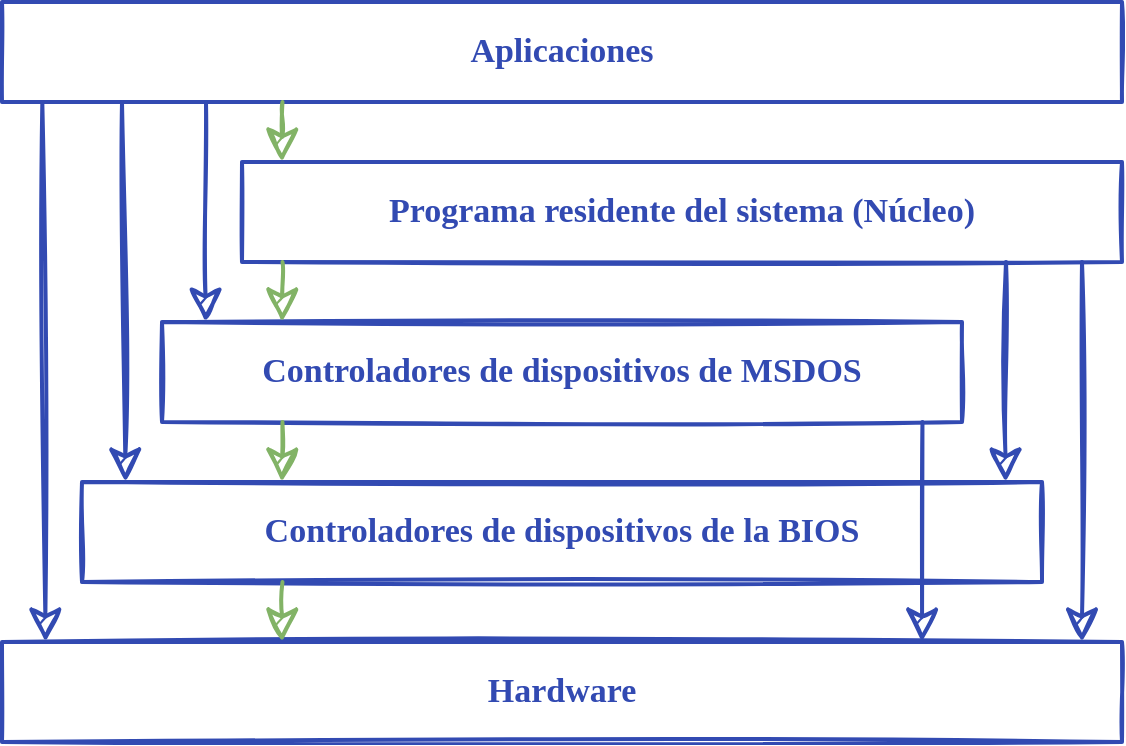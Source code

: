 <mxfile version="15.1.4" type="google"><diagram id="akEowiJKr_ScigKzrRVM" name="Page-1"><mxGraphModel dx="-189" dy="578" grid="1" gridSize="10" guides="1" tooltips="1" connect="1" arrows="1" fold="1" page="1" pageScale="1" pageWidth="689" pageHeight="517" math="0" shadow="0"><root><mxCell id="0"/><mxCell id="1" parent="0"/><mxCell id="-pet36EsuUMPWjCT5Itz-69" value="Hardware" style="rounded=0;shadow=0;sketch=1;strokeWidth=2;fillColor=none;fontFamily=Ink Free;fontSize=17;spacing=20;strokeColor=#324AB2;fontColor=#324AB2;fontStyle=1;spacingBottom=5;fontSource=https%3A%2F%2Full-esit-sistemas-operativos.github.io%2Fssoo-apuntes%2Ffonts%2FInkFree.woff;" parent="1" vertex="1"><mxGeometry x="1480" y="880" width="560" height="50" as="geometry"/></mxCell><mxCell id="-pet36EsuUMPWjCT5Itz-79" value="Aplicaciones" style="rounded=0;shadow=0;sketch=1;strokeWidth=2;fillColor=none;fontFamily=Ink Free;fontSize=17;spacing=20;strokeColor=#324AB2;fontColor=#324AB2;fontStyle=1;spacingBottom=5;fontSource=https%3A%2F%2Full-esit-sistemas-operativos.github.io%2Fssoo-apuntes%2Ffonts%2FInkFree.woff;" parent="1" vertex="1"><mxGeometry x="1480" y="560" width="560" height="50" as="geometry"/></mxCell><mxCell id="0GxDZk1ssScxZlCH7Uhr-1" value="Programa residente del sistema (Núcleo)" style="rounded=0;shadow=0;sketch=1;strokeWidth=2;fillColor=none;fontFamily=Ink Free;fontSize=17;spacing=20;strokeColor=#324AB2;fontColor=#324AB2;fontStyle=1;spacingBottom=5;fontSource=https%3A%2F%2Full-esit-sistemas-operativos.github.io%2Fssoo-apuntes%2Ffonts%2FInkFree.woff;" vertex="1" parent="1"><mxGeometry x="1600" y="640" width="440" height="50" as="geometry"/></mxCell><mxCell id="0GxDZk1ssScxZlCH7Uhr-2" value="Controladores de dispositivos de MSDOS" style="rounded=0;shadow=0;sketch=1;strokeWidth=2;fillColor=none;fontFamily=Ink Free;fontSize=17;spacing=20;strokeColor=#324AB2;fontColor=#324AB2;fontStyle=1;spacingBottom=5;fontSource=https%3A%2F%2Full-esit-sistemas-operativos.github.io%2Fssoo-apuntes%2Ffonts%2FInkFree.woff;" vertex="1" parent="1"><mxGeometry x="1560" y="720" width="400" height="50" as="geometry"/></mxCell><mxCell id="0GxDZk1ssScxZlCH7Uhr-3" value="Controladores de dispositivos de la BIOS" style="rounded=0;shadow=0;sketch=1;strokeWidth=2;fillColor=none;fontFamily=Ink Free;fontSize=17;spacing=20;strokeColor=#324AB2;fontColor=#324AB2;fontStyle=1;spacingBottom=5;fontSource=https%3A%2F%2Full-esit-sistemas-operativos.github.io%2Fssoo-apuntes%2Ffonts%2FInkFree.woff;" vertex="1" parent="1"><mxGeometry x="1520" y="800" width="480" height="50" as="geometry"/></mxCell><mxCell id="0GxDZk1ssScxZlCH7Uhr-4" value="" style="endArrow=classic;strokeWidth=2;fontFamily=Ink Free;fontSize=17;sketch=1;endSize=12;rounded=0;endFill=1;startSize=12;startArrow=none;startFill=0;strokeColor=#324AB2;fontColor=#324AB2;fontSource=https%3A%2F%2Full-esit-sistemas-operativos.github.io%2Fssoo-apuntes%2Ffonts%2FInkFree.woff;fontStyle=1;spacingBottom=5;" edge="1" parent="1"><mxGeometry width="50" height="50" relative="1" as="geometry"><mxPoint x="2020" y="690" as="sourcePoint"/><mxPoint x="2020" y="880" as="targetPoint"/></mxGeometry></mxCell><mxCell id="0GxDZk1ssScxZlCH7Uhr-5" value="" style="endArrow=classic;strokeWidth=2;fontFamily=Ink Free;fontSize=17;sketch=1;endSize=12;rounded=0;endFill=1;startSize=12;startArrow=none;startFill=0;strokeColor=#324AB2;fontColor=#324AB2;fontSource=https%3A%2F%2Full-esit-sistemas-operativos.github.io%2Fssoo-apuntes%2Ffonts%2FInkFree.woff;fontStyle=1;spacingBottom=5;" edge="1" parent="1"><mxGeometry width="50" height="50" relative="1" as="geometry"><mxPoint x="1982" y="690" as="sourcePoint"/><mxPoint x="1981.76" y="800" as="targetPoint"/></mxGeometry></mxCell><mxCell id="0GxDZk1ssScxZlCH7Uhr-6" value="" style="endArrow=classic;strokeWidth=2;fontFamily=Ink Free;fontSize=17;sketch=1;endSize=12;rounded=0;endFill=1;startSize=12;startArrow=none;startFill=0;strokeColor=#324AB2;fontColor=#324AB2;fontSource=https%3A%2F%2Full-esit-sistemas-operativos.github.io%2Fssoo-apuntes%2Ffonts%2FInkFree.woff;fontStyle=1;spacingBottom=5;exitX=0.036;exitY=1;exitDx=0;exitDy=0;exitPerimeter=0;" edge="1" parent="1" source="-pet36EsuUMPWjCT5Itz-79"><mxGeometry width="50" height="50" relative="1" as="geometry"><mxPoint x="1502" y="660" as="sourcePoint"/><mxPoint x="1501.76" y="880" as="targetPoint"/></mxGeometry></mxCell><mxCell id="0GxDZk1ssScxZlCH7Uhr-7" value="" style="endArrow=classic;strokeWidth=2;fontFamily=Ink Free;fontSize=17;sketch=1;endSize=12;rounded=0;endFill=1;startSize=12;startArrow=none;startFill=0;strokeColor=#324AB2;fontColor=#324AB2;exitX=0.966;exitY=1;exitDx=0;exitDy=0;fontSource=https%3A%2F%2Full-esit-sistemas-operativos.github.io%2Fssoo-apuntes%2Ffonts%2FInkFree.woff;fontStyle=1;spacingBottom=5;exitPerimeter=0;" edge="1" parent="1"><mxGeometry width="50" height="50" relative="1" as="geometry"><mxPoint x="1540.0" y="610" as="sourcePoint"/><mxPoint x="1541.76" y="800" as="targetPoint"/></mxGeometry></mxCell><mxCell id="0GxDZk1ssScxZlCH7Uhr-8" value="" style="endArrow=classic;strokeWidth=2;fontFamily=Ink Free;fontSize=17;sketch=1;endSize=12;rounded=0;endFill=1;startSize=12;startArrow=none;startFill=0;strokeColor=#324AB2;fontColor=#324AB2;fontSource=https%3A%2F%2Full-esit-sistemas-operativos.github.io%2Fssoo-apuntes%2Ffonts%2FInkFree.woff;fontStyle=1;spacingBottom=5;" edge="1" parent="1"><mxGeometry width="50" height="50" relative="1" as="geometry"><mxPoint x="1582" y="610" as="sourcePoint"/><mxPoint x="1581.76" y="720" as="targetPoint"/></mxGeometry></mxCell><mxCell id="0GxDZk1ssScxZlCH7Uhr-9" value="" style="endArrow=classic;strokeWidth=2;fontFamily=Ink Free;fontSize=17;sketch=1;endSize=12;rounded=0;endFill=1;startSize=12;startArrow=none;startFill=0;strokeColor=#324AB2;fontColor=#324AB2;fontSource=https%3A%2F%2Full-esit-sistemas-operativos.github.io%2Fssoo-apuntes%2Ffonts%2FInkFree.woff;fontStyle=1;spacingBottom=5;" edge="1" parent="1"><mxGeometry width="50" height="50" relative="1" as="geometry"><mxPoint x="1940.24" y="770" as="sourcePoint"/><mxPoint x="1940.0" y="880" as="targetPoint"/></mxGeometry></mxCell><mxCell id="0GxDZk1ssScxZlCH7Uhr-10" value="" style="endArrow=classic;strokeWidth=2;fontFamily=Ink Free;fontSize=17;sketch=1;endSize=12;rounded=0;endFill=1;startSize=12;startArrow=none;startFill=0;strokeColor=#82b366;fontColor=#324AB2;fontSource=https%3A%2F%2Full-esit-sistemas-operativos.github.io%2Fssoo-apuntes%2Ffonts%2FInkFree.woff;fontStyle=1;spacingBottom=5;fillColor=#d5e8d4;" edge="1" parent="1"><mxGeometry width="50" height="50" relative="1" as="geometry"><mxPoint x="1620.24" y="610" as="sourcePoint"/><mxPoint x="1620" y="640" as="targetPoint"/></mxGeometry></mxCell><mxCell id="0GxDZk1ssScxZlCH7Uhr-11" value="" style="endArrow=classic;strokeWidth=2;fontFamily=Ink Free;fontSize=17;sketch=1;endSize=12;rounded=0;endFill=1;startSize=12;startArrow=none;startFill=0;strokeColor=#82b366;fontColor=#324AB2;fontSource=https%3A%2F%2Full-esit-sistemas-operativos.github.io%2Fssoo-apuntes%2Ffonts%2FInkFree.woff;fontStyle=1;spacingBottom=5;fillColor=#d5e8d4;" edge="1" parent="1"><mxGeometry width="50" height="50" relative="1" as="geometry"><mxPoint x="1620.24" y="690" as="sourcePoint"/><mxPoint x="1620" y="720" as="targetPoint"/></mxGeometry></mxCell><mxCell id="0GxDZk1ssScxZlCH7Uhr-12" value="" style="endArrow=classic;strokeWidth=2;fontFamily=Ink Free;fontSize=17;sketch=1;endSize=12;rounded=0;endFill=1;startSize=12;startArrow=none;startFill=0;strokeColor=#82b366;fontColor=#324AB2;fontSource=https%3A%2F%2Full-esit-sistemas-operativos.github.io%2Fssoo-apuntes%2Ffonts%2FInkFree.woff;fontStyle=1;spacingBottom=5;fillColor=#d5e8d4;" edge="1" parent="1"><mxGeometry width="50" height="50" relative="1" as="geometry"><mxPoint x="1620.24" y="770" as="sourcePoint"/><mxPoint x="1620" y="800" as="targetPoint"/></mxGeometry></mxCell><mxCell id="0GxDZk1ssScxZlCH7Uhr-13" value="" style="endArrow=classic;strokeWidth=2;fontFamily=Ink Free;fontSize=17;sketch=1;endSize=12;rounded=0;endFill=1;startSize=12;startArrow=none;startFill=0;strokeColor=#82b366;fontColor=#324AB2;fontSource=https%3A%2F%2Full-esit-sistemas-operativos.github.io%2Fssoo-apuntes%2Ffonts%2FInkFree.woff;fontStyle=1;spacingBottom=5;fillColor=#d5e8d4;" edge="1" parent="1"><mxGeometry width="50" height="50" relative="1" as="geometry"><mxPoint x="1620.24" y="850" as="sourcePoint"/><mxPoint x="1620" y="880" as="targetPoint"/></mxGeometry></mxCell></root></mxGraphModel></diagram></mxfile>